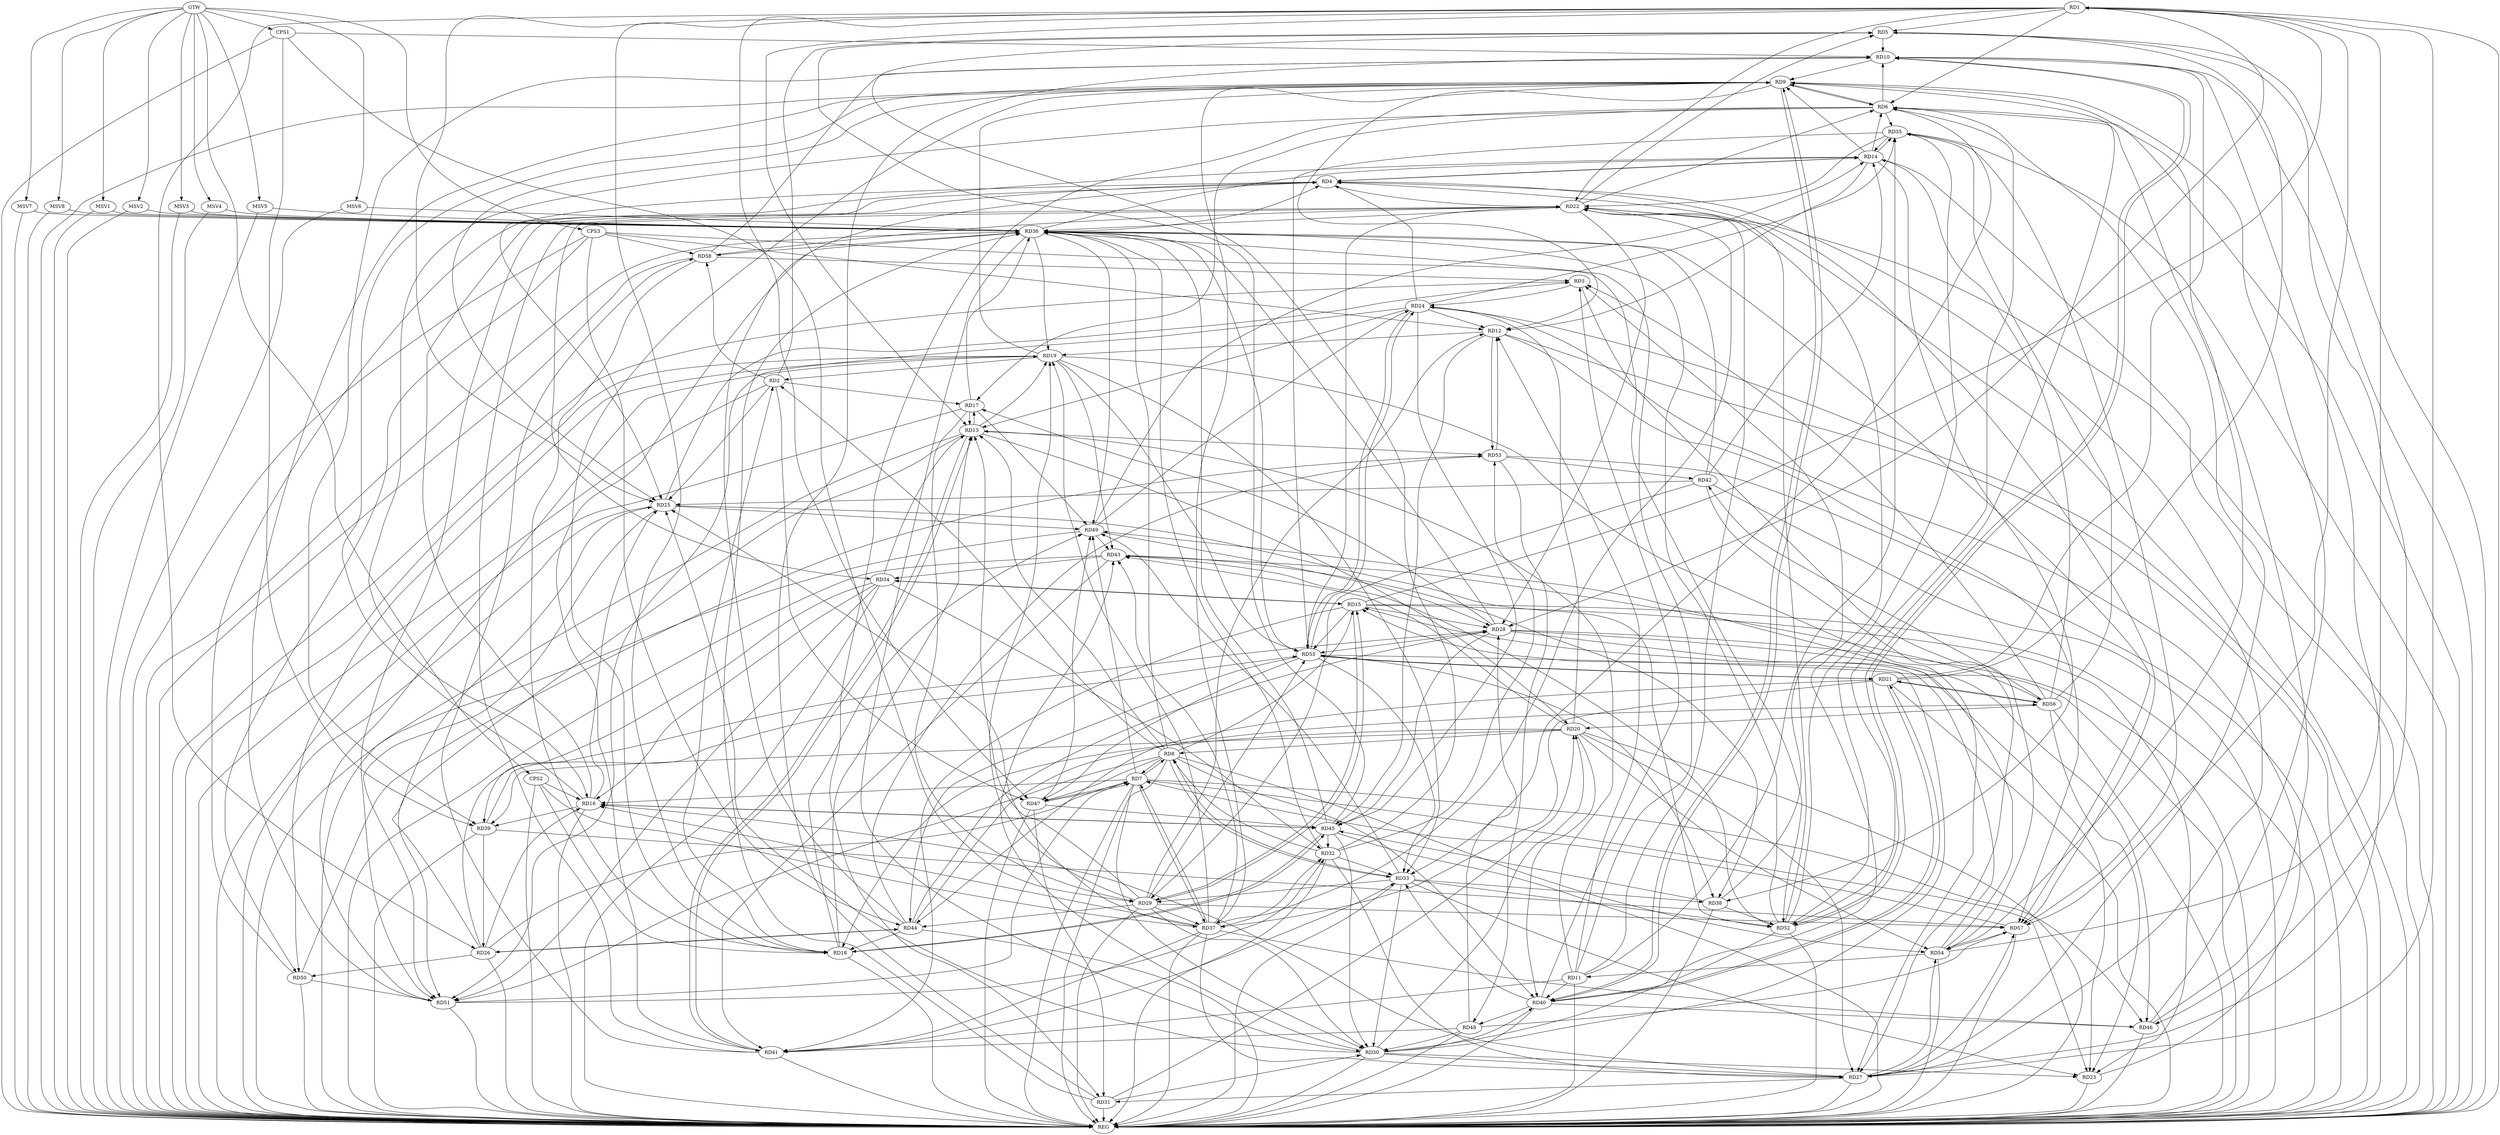 strict digraph G {
  RD1 [ label="RD1" ];
  RD2 [ label="RD2" ];
  RD3 [ label="RD3" ];
  RD4 [ label="RD4" ];
  RD5 [ label="RD5" ];
  RD6 [ label="RD6" ];
  RD7 [ label="RD7" ];
  RD8 [ label="RD8" ];
  RD9 [ label="RD9" ];
  RD10 [ label="RD10" ];
  RD11 [ label="RD11" ];
  RD12 [ label="RD12" ];
  RD13 [ label="RD13" ];
  RD14 [ label="RD14" ];
  RD15 [ label="RD15" ];
  RD16 [ label="RD16" ];
  RD17 [ label="RD17" ];
  RD18 [ label="RD18" ];
  RD19 [ label="RD19" ];
  RD20 [ label="RD20" ];
  RD21 [ label="RD21" ];
  RD22 [ label="RD22" ];
  RD23 [ label="RD23" ];
  RD24 [ label="RD24" ];
  RD25 [ label="RD25" ];
  RD26 [ label="RD26" ];
  RD27 [ label="RD27" ];
  RD28 [ label="RD28" ];
  RD29 [ label="RD29" ];
  RD30 [ label="RD30" ];
  RD31 [ label="RD31" ];
  RD32 [ label="RD32" ];
  RD33 [ label="RD33" ];
  RD34 [ label="RD34" ];
  RD35 [ label="RD35" ];
  RD36 [ label="RD36" ];
  RD37 [ label="RD37" ];
  RD38 [ label="RD38" ];
  RD39 [ label="RD39" ];
  RD40 [ label="RD40" ];
  RD41 [ label="RD41" ];
  RD42 [ label="RD42" ];
  RD43 [ label="RD43" ];
  RD44 [ label="RD44" ];
  RD45 [ label="RD45" ];
  RD46 [ label="RD46" ];
  RD47 [ label="RD47" ];
  RD48 [ label="RD48" ];
  RD49 [ label="RD49" ];
  RD50 [ label="RD50" ];
  RD51 [ label="RD51" ];
  RD52 [ label="RD52" ];
  RD53 [ label="RD53" ];
  RD54 [ label="RD54" ];
  RD55 [ label="RD55" ];
  RD56 [ label="RD56" ];
  RD57 [ label="RD57" ];
  RD58 [ label="RD58" ];
  CPS1 [ label="CPS1" ];
  CPS2 [ label="CPS2" ];
  CPS3 [ label="CPS3" ];
  GTW [ label="GTW" ];
  REG [ label="REG" ];
  MSV1 [ label="MSV1" ];
  MSV2 [ label="MSV2" ];
  MSV3 [ label="MSV3" ];
  MSV4 [ label="MSV4" ];
  MSV5 [ label="MSV5" ];
  MSV6 [ label="MSV6" ];
  MSV7 [ label="MSV7" ];
  MSV8 [ label="MSV8" ];
  RD1 -> RD5;
  RD1 -> RD6;
  RD1 -> RD13;
  RD15 -> RD1;
  RD1 -> RD18;
  RD1 -> RD22;
  RD1 -> RD25;
  RD1 -> RD26;
  RD1 -> RD27;
  RD1 -> RD28;
  RD1 -> RD47;
  RD54 -> RD1;
  RD1 -> RD57;
  RD2 -> RD5;
  RD8 -> RD2;
  RD2 -> RD17;
  RD18 -> RD2;
  RD19 -> RD2;
  RD2 -> RD25;
  RD2 -> RD47;
  RD2 -> RD58;
  RD3 -> RD24;
  RD25 -> RD3;
  RD38 -> RD3;
  RD40 -> RD3;
  RD3 -> RD54;
  RD56 -> RD3;
  RD58 -> RD3;
  RD4 -> RD14;
  RD14 -> RD4;
  RD16 -> RD4;
  RD4 -> RD22;
  RD24 -> RD4;
  RD36 -> RD4;
  RD44 -> RD4;
  RD50 -> RD4;
  RD4 -> RD51;
  RD52 -> RD4;
  RD4 -> RD57;
  RD5 -> RD10;
  RD21 -> RD5;
  RD22 -> RD5;
  RD32 -> RD5;
  RD45 -> RD5;
  RD5 -> RD46;
  RD6 -> RD9;
  RD9 -> RD6;
  RD6 -> RD10;
  RD14 -> RD6;
  RD6 -> RD16;
  RD6 -> RD17;
  RD22 -> RD6;
  RD27 -> RD6;
  RD6 -> RD31;
  RD6 -> RD33;
  RD6 -> RD35;
  RD46 -> RD6;
  RD52 -> RD6;
  RD7 -> RD8;
  RD8 -> RD7;
  RD7 -> RD16;
  RD7 -> RD23;
  RD26 -> RD7;
  RD7 -> RD30;
  RD7 -> RD37;
  RD37 -> RD7;
  RD7 -> RD46;
  RD7 -> RD47;
  RD47 -> RD7;
  RD7 -> RD49;
  RD51 -> RD7;
  RD57 -> RD7;
  RD8 -> RD13;
  RD8 -> RD15;
  RD20 -> RD8;
  RD32 -> RD8;
  RD8 -> RD33;
  RD33 -> RD8;
  RD8 -> RD36;
  RD8 -> RD40;
  RD8 -> RD47;
  RD8 -> RD51;
  RD8 -> RD54;
  RD10 -> RD9;
  RD9 -> RD12;
  RD14 -> RD9;
  RD16 -> RD9;
  RD18 -> RD9;
  RD19 -> RD9;
  RD9 -> RD25;
  RD9 -> RD37;
  RD9 -> RD40;
  RD40 -> RD9;
  RD46 -> RD9;
  RD51 -> RD9;
  RD9 -> RD52;
  RD54 -> RD9;
  RD21 -> RD10;
  RD27 -> RD10;
  RD31 -> RD10;
  RD10 -> RD39;
  RD10 -> RD52;
  RD52 -> RD10;
  RD58 -> RD10;
  RD11 -> RD12;
  RD11 -> RD13;
  RD11 -> RD22;
  RD11 -> RD35;
  RD11 -> RD36;
  RD11 -> RD40;
  RD11 -> RD41;
  RD54 -> RD11;
  RD14 -> RD12;
  RD12 -> RD19;
  RD24 -> RD12;
  RD29 -> RD12;
  RD12 -> RD45;
  RD12 -> RD53;
  RD53 -> RD12;
  RD12 -> RD57;
  RD13 -> RD17;
  RD17 -> RD13;
  RD18 -> RD13;
  RD13 -> RD19;
  RD13 -> RD20;
  RD24 -> RD13;
  RD29 -> RD13;
  RD34 -> RD13;
  RD13 -> RD41;
  RD41 -> RD13;
  RD13 -> RD51;
  RD13 -> RD53;
  RD14 -> RD25;
  RD14 -> RD35;
  RD35 -> RD14;
  RD36 -> RD14;
  RD14 -> RD38;
  RD42 -> RD14;
  RD49 -> RD14;
  RD56 -> RD14;
  RD15 -> RD23;
  RD15 -> RD28;
  RD15 -> RD29;
  RD29 -> RD15;
  RD30 -> RD15;
  RD15 -> RD34;
  RD34 -> RD15;
  RD15 -> RD41;
  RD54 -> RD15;
  RD15 -> RD55;
  RD16 -> RD25;
  RD26 -> RD16;
  RD27 -> RD16;
  RD34 -> RD16;
  RD37 -> RD16;
  RD16 -> RD39;
  RD16 -> RD45;
  RD45 -> RD16;
  RD28 -> RD17;
  RD17 -> RD29;
  RD17 -> RD36;
  RD17 -> RD49;
  RD20 -> RD18;
  RD44 -> RD18;
  RD18 -> RD45;
  RD45 -> RD18;
  RD18 -> RD49;
  RD58 -> RD18;
  RD19 -> RD27;
  RD29 -> RD19;
  RD19 -> RD33;
  RD36 -> RD19;
  RD37 -> RD19;
  RD19 -> RD43;
  RD19 -> RD50;
  RD51 -> RD19;
  RD19 -> RD55;
  RD20 -> RD24;
  RD20 -> RD27;
  RD30 -> RD20;
  RD31 -> RD20;
  RD20 -> RD39;
  RD20 -> RD40;
  RD20 -> RD43;
  RD20 -> RD54;
  RD56 -> RD20;
  RD21 -> RD37;
  RD21 -> RD40;
  RD40 -> RD21;
  RD21 -> RD44;
  RD21 -> RD55;
  RD55 -> RD21;
  RD21 -> RD56;
  RD56 -> RD21;
  RD22 -> RD27;
  RD22 -> RD28;
  RD22 -> RD34;
  RD35 -> RD22;
  RD22 -> RD36;
  RD37 -> RD22;
  RD40 -> RD22;
  RD41 -> RD22;
  RD55 -> RD22;
  RD58 -> RD22;
  RD23 -> RD24;
  RD28 -> RD23;
  RD30 -> RD23;
  RD33 -> RD23;
  RD56 -> RD23;
  RD24 -> RD35;
  RD24 -> RD45;
  RD49 -> RD24;
  RD24 -> RD51;
  RD24 -> RD55;
  RD55 -> RD24;
  RD26 -> RD25;
  RD30 -> RD25;
  RD37 -> RD25;
  RD42 -> RD25;
  RD25 -> RD49;
  RD25 -> RD51;
  RD25 -> RD52;
  RD26 -> RD28;
  RD39 -> RD26;
  RD26 -> RD44;
  RD44 -> RD26;
  RD26 -> RD50;
  RD30 -> RD27;
  RD27 -> RD31;
  RD32 -> RD27;
  RD37 -> RD27;
  RD42 -> RD27;
  RD27 -> RD54;
  RD27 -> RD57;
  RD28 -> RD36;
  RD44 -> RD28;
  RD28 -> RD45;
  RD28 -> RD46;
  RD48 -> RD28;
  RD49 -> RD28;
  RD28 -> RD55;
  RD29 -> RD30;
  RD33 -> RD29;
  RD29 -> RD37;
  RD42 -> RD29;
  RD29 -> RD44;
  RD29 -> RD55;
  RD29 -> RD57;
  RD31 -> RD30;
  RD33 -> RD30;
  RD36 -> RD30;
  RD30 -> RD40;
  RD30 -> RD43;
  RD45 -> RD30;
  RD48 -> RD30;
  RD52 -> RD30;
  RD31 -> RD36;
  RD47 -> RD31;
  RD32 -> RD33;
  RD34 -> RD32;
  RD32 -> RD36;
  RD37 -> RD32;
  RD45 -> RD32;
  RD51 -> RD32;
  RD32 -> RD53;
  RD33 -> RD38;
  RD40 -> RD33;
  RD41 -> RD33;
  RD33 -> RD49;
  RD33 -> RD52;
  RD55 -> RD33;
  RD34 -> RD39;
  RD43 -> RD34;
  RD34 -> RD51;
  RD52 -> RD35;
  RD35 -> RD55;
  RD56 -> RD35;
  RD57 -> RD35;
  RD41 -> RD36;
  RD42 -> RD36;
  RD45 -> RD36;
  RD36 -> RD49;
  RD52 -> RD36;
  RD36 -> RD55;
  RD36 -> RD57;
  RD36 -> RD58;
  RD37 -> RD41;
  RD37 -> RD43;
  RD37 -> RD46;
  RD43 -> RD38;
  RD38 -> RD45;
  RD38 -> RD52;
  RD55 -> RD38;
  RD39 -> RD55;
  RD39 -> RD57;
  RD40 -> RD46;
  RD40 -> RD48;
  RD43 -> RD41;
  RD48 -> RD41;
  RD41 -> RD58;
  RD53 -> RD42;
  RD56 -> RD42;
  RD49 -> RD43;
  RD52 -> RD43;
  RD43 -> RD56;
  RD44 -> RD53;
  RD55 -> RD44;
  RD44 -> RD56;
  RD47 -> RD45;
  RD47 -> RD49;
  RD55 -> RD47;
  RD53 -> RD48;
  RD48 -> RD57;
  RD54 -> RD49;
  RD50 -> RD51;
  RD50 -> RD53;
  RD57 -> RD54;
  CPS1 -> RD10;
  CPS1 -> RD29;
  CPS1 -> RD39;
  CPS2 -> RD37;
  CPS2 -> RD16;
  CPS2 -> RD18;
  CPS3 -> RD50;
  CPS3 -> RD52;
  CPS3 -> RD58;
  CPS3 -> RD44;
  CPS3 -> RD12;
  GTW -> CPS1;
  GTW -> CPS2;
  GTW -> CPS3;
  RD1 -> REG;
  RD2 -> REG;
  RD3 -> REG;
  RD4 -> REG;
  RD5 -> REG;
  RD6 -> REG;
  RD7 -> REG;
  RD8 -> REG;
  RD9 -> REG;
  RD10 -> REG;
  RD11 -> REG;
  RD12 -> REG;
  RD13 -> REG;
  RD14 -> REG;
  RD15 -> REG;
  RD16 -> REG;
  RD17 -> REG;
  RD18 -> REG;
  RD19 -> REG;
  RD20 -> REG;
  RD21 -> REG;
  RD22 -> REG;
  RD23 -> REG;
  RD24 -> REG;
  RD25 -> REG;
  RD26 -> REG;
  RD27 -> REG;
  RD28 -> REG;
  RD29 -> REG;
  RD30 -> REG;
  RD31 -> REG;
  RD32 -> REG;
  RD33 -> REG;
  RD34 -> REG;
  RD35 -> REG;
  RD36 -> REG;
  RD37 -> REG;
  RD38 -> REG;
  RD39 -> REG;
  RD40 -> REG;
  RD41 -> REG;
  RD42 -> REG;
  RD43 -> REG;
  RD44 -> REG;
  RD45 -> REG;
  RD46 -> REG;
  RD47 -> REG;
  RD48 -> REG;
  RD49 -> REG;
  RD50 -> REG;
  RD51 -> REG;
  RD52 -> REG;
  RD53 -> REG;
  RD54 -> REG;
  RD55 -> REG;
  RD56 -> REG;
  RD57 -> REG;
  RD58 -> REG;
  CPS1 -> REG;
  CPS2 -> REG;
  CPS3 -> REG;
  MSV1 -> RD36;
  MSV2 -> RD36;
  MSV3 -> RD36;
  MSV4 -> RD36;
  GTW -> MSV1;
  MSV1 -> REG;
  GTW -> MSV2;
  MSV2 -> REG;
  GTW -> MSV3;
  MSV3 -> REG;
  GTW -> MSV4;
  MSV4 -> REG;
  MSV5 -> RD36;
  MSV6 -> RD36;
  MSV7 -> RD36;
  MSV8 -> RD36;
  GTW -> MSV5;
  MSV5 -> REG;
  GTW -> MSV6;
  MSV6 -> REG;
  GTW -> MSV7;
  MSV7 -> REG;
  GTW -> MSV8;
  MSV8 -> REG;
}
